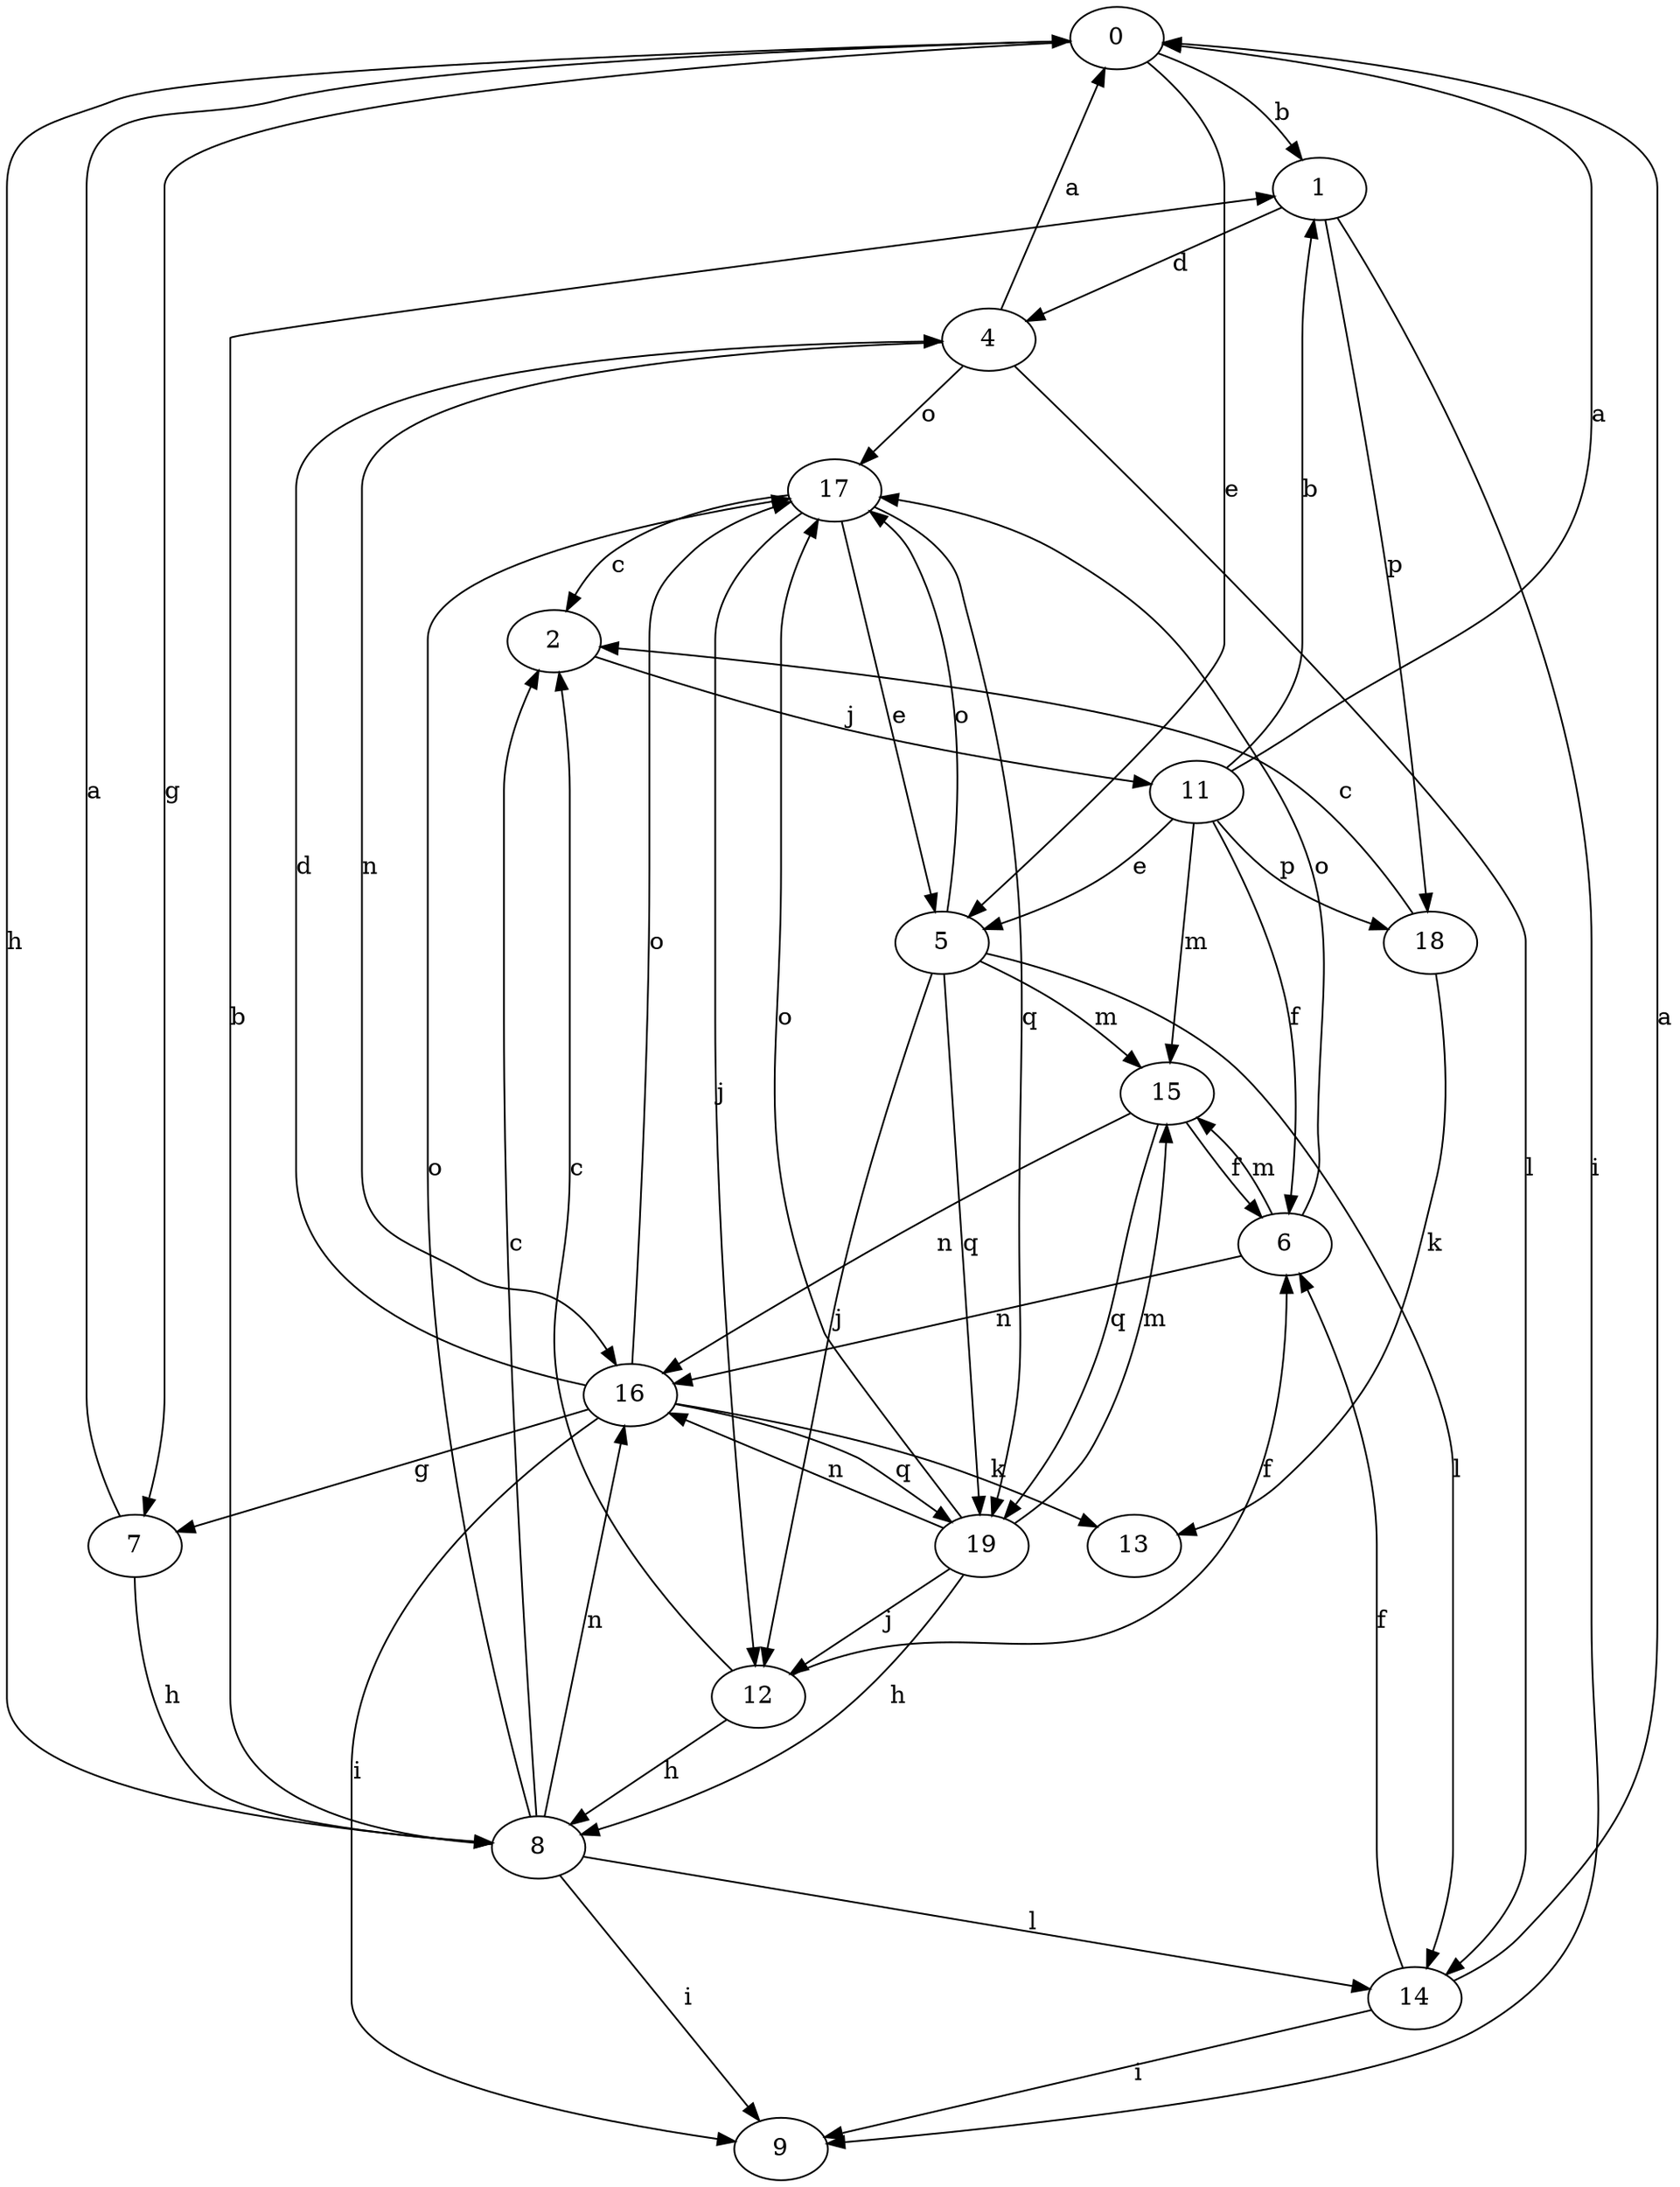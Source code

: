 strict digraph  {
0;
1;
2;
4;
5;
6;
7;
8;
9;
11;
12;
13;
14;
15;
16;
17;
18;
19;
0 -> 1  [label=b];
0 -> 5  [label=e];
0 -> 7  [label=g];
0 -> 8  [label=h];
1 -> 4  [label=d];
1 -> 9  [label=i];
1 -> 18  [label=p];
2 -> 11  [label=j];
4 -> 0  [label=a];
4 -> 14  [label=l];
4 -> 16  [label=n];
4 -> 17  [label=o];
5 -> 12  [label=j];
5 -> 14  [label=l];
5 -> 15  [label=m];
5 -> 17  [label=o];
5 -> 19  [label=q];
6 -> 15  [label=m];
6 -> 16  [label=n];
6 -> 17  [label=o];
7 -> 0  [label=a];
7 -> 8  [label=h];
8 -> 1  [label=b];
8 -> 2  [label=c];
8 -> 9  [label=i];
8 -> 14  [label=l];
8 -> 16  [label=n];
8 -> 17  [label=o];
11 -> 0  [label=a];
11 -> 1  [label=b];
11 -> 5  [label=e];
11 -> 6  [label=f];
11 -> 15  [label=m];
11 -> 18  [label=p];
12 -> 2  [label=c];
12 -> 6  [label=f];
12 -> 8  [label=h];
14 -> 0  [label=a];
14 -> 6  [label=f];
14 -> 9  [label=i];
15 -> 6  [label=f];
15 -> 16  [label=n];
15 -> 19  [label=q];
16 -> 4  [label=d];
16 -> 7  [label=g];
16 -> 9  [label=i];
16 -> 13  [label=k];
16 -> 17  [label=o];
16 -> 19  [label=q];
17 -> 2  [label=c];
17 -> 5  [label=e];
17 -> 12  [label=j];
17 -> 19  [label=q];
18 -> 2  [label=c];
18 -> 13  [label=k];
19 -> 8  [label=h];
19 -> 12  [label=j];
19 -> 15  [label=m];
19 -> 16  [label=n];
19 -> 17  [label=o];
}
